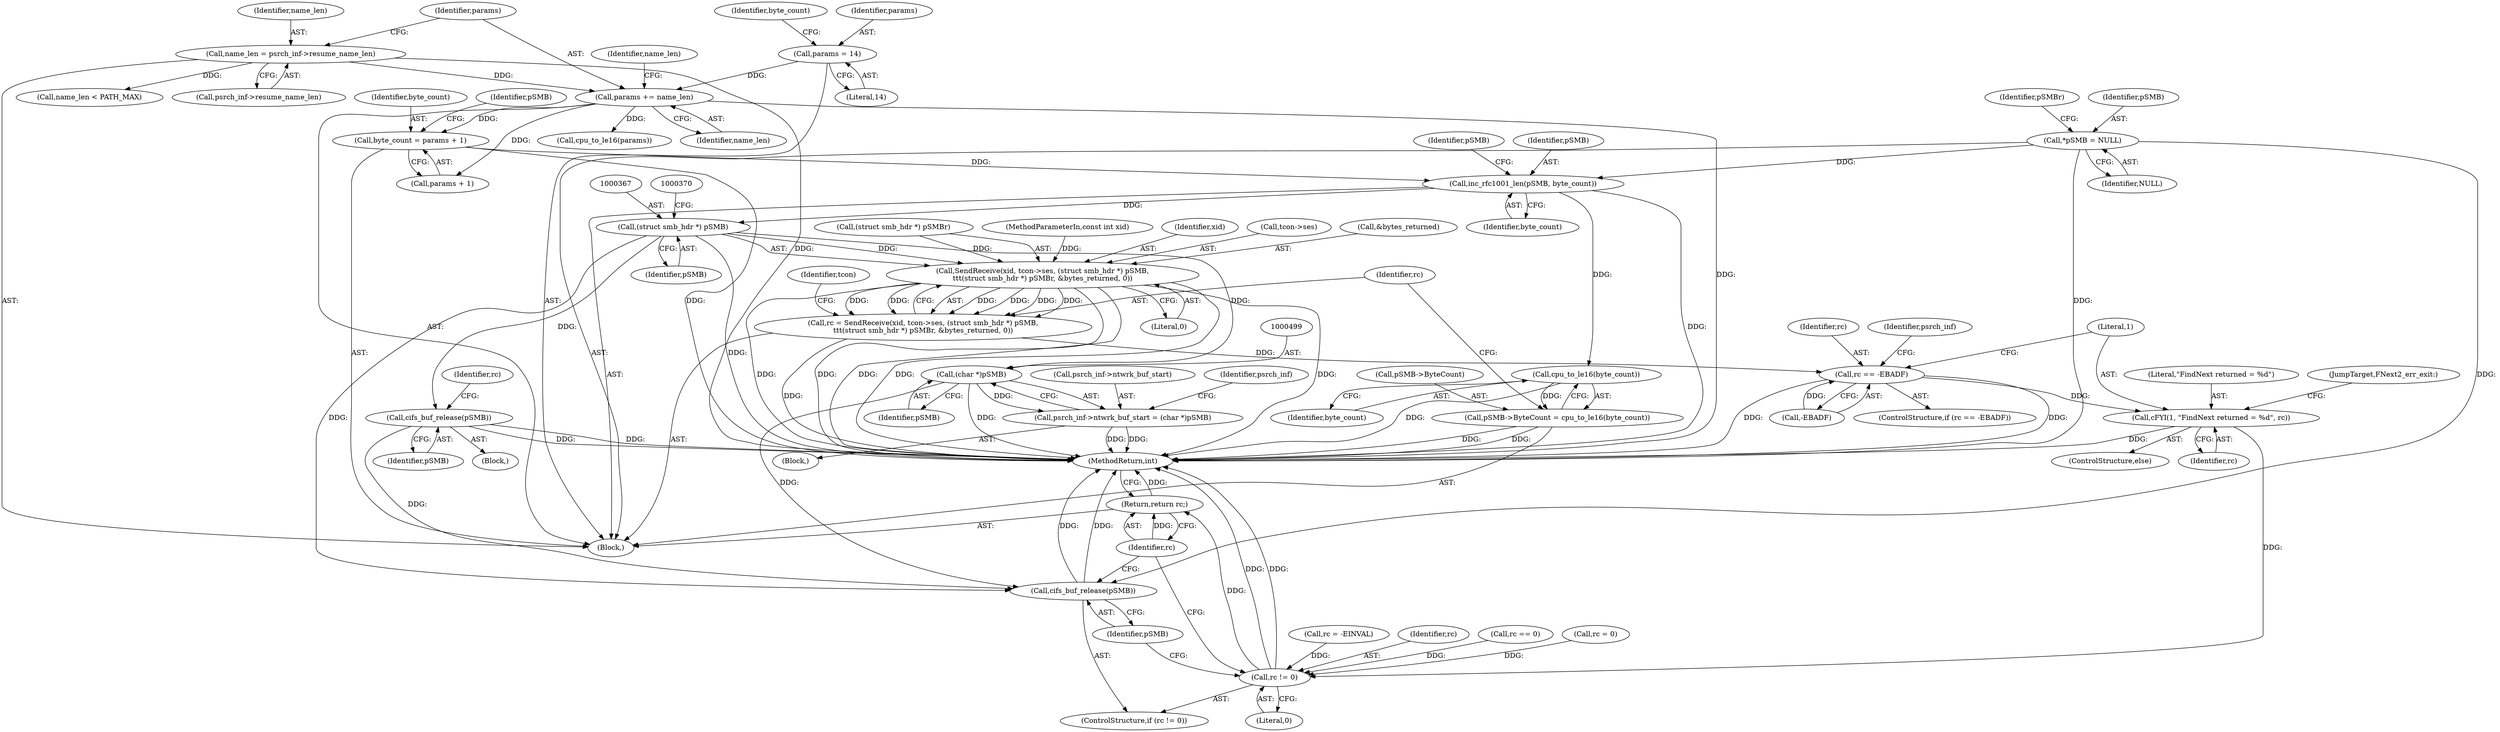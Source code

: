 digraph "0_linux_9438fabb73eb48055b58b89fc51e0bc4db22fabd@pointer" {
"1000350" [label="(Call,inc_rfc1001_len(pSMB, byte_count))"];
"1000119" [label="(Call,*pSMB = NULL)"];
"1000332" [label="(Call,byte_count = params + 1)"];
"1000290" [label="(Call,params += name_len)"];
"1000285" [label="(Call,name_len = psrch_inf->resume_name_len)"];
"1000164" [label="(Call,params = 14)"];
"1000357" [label="(Call,cpu_to_le16(byte_count))"];
"1000353" [label="(Call,pSMB->ByteCount = cpu_to_le16(byte_count))"];
"1000366" [label="(Call,(struct smb_hdr *) pSMB)"];
"1000361" [label="(Call,SendReceive(xid, tcon->ses, (struct smb_hdr *) pSMB,\n\t\t\t(struct smb_hdr *) pSMBr, &bytes_returned, 0))"];
"1000359" [label="(Call,rc = SendReceive(xid, tcon->ses, (struct smb_hdr *) pSMB,\n\t\t\t(struct smb_hdr *) pSMBr, &bytes_returned, 0))"];
"1000384" [label="(Call,rc == -EBADF)"];
"1000400" [label="(Call,cFYI(1, \"FindNext returned = %d\", rc))"];
"1000577" [label="(Call,rc != 0)"];
"1000582" [label="(Return,return rc;)"];
"1000394" [label="(Call,cifs_buf_release(pSMB))"];
"1000580" [label="(Call,cifs_buf_release(pSMB))"];
"1000498" [label="(Call,(char *)pSMB)"];
"1000494" [label="(Call,psrch_inf->ntwrk_buf_start = (char *)pSMB)"];
"1000285" [label="(Call,name_len = psrch_inf->resume_name_len)"];
"1000361" [label="(Call,SendReceive(xid, tcon->ses, (struct smb_hdr *) pSMB,\n\t\t\t(struct smb_hdr *) pSMBr, &bytes_returned, 0))"];
"1000494" [label="(Call,psrch_inf->ntwrk_buf_start = (char *)pSMB)"];
"1000385" [label="(Identifier,rc)"];
"1000580" [label="(Call,cifs_buf_release(pSMB))"];
"1000391" [label="(Identifier,psrch_inf)"];
"1000117" [label="(Block,)"];
"1000401" [label="(Literal,1)"];
"1000368" [label="(Identifier,pSMB)"];
"1000355" [label="(Identifier,pSMB)"];
"1000394" [label="(Call,cifs_buf_release(pSMB))"];
"1000395" [label="(Identifier,pSMB)"];
"1000359" [label="(Call,rc = SendReceive(xid, tcon->ses, (struct smb_hdr *) pSMB,\n\t\t\t(struct smb_hdr *) pSMBr, &bytes_returned, 0))"];
"1000583" [label="(Identifier,rc)"];
"1000291" [label="(Identifier,params)"];
"1000332" [label="(Call,byte_count = params + 1)"];
"1000327" [label="(Call,rc = -EINVAL)"];
"1000120" [label="(Identifier,pSMB)"];
"1000333" [label="(Identifier,byte_count)"];
"1000295" [label="(Identifier,name_len)"];
"1000286" [label="(Identifier,name_len)"];
"1000498" [label="(Call,(char *)pSMB)"];
"1000166" [label="(Literal,14)"];
"1000402" [label="(Literal,\"FindNext returned = %d\")"];
"1000579" [label="(Literal,0)"];
"1000369" [label="(Call,(struct smb_hdr *) pSMBr)"];
"1000354" [label="(Call,pSMB->ByteCount)"];
"1000119" [label="(Call,*pSMB = NULL)"];
"1000578" [label="(Identifier,rc)"];
"1000413" [label="(Call,rc == 0)"];
"1000124" [label="(Identifier,pSMBr)"];
"1000113" [label="(MethodParameterIn,const int xid)"];
"1000362" [label="(Identifier,xid)"];
"1000363" [label="(Call,tcon->ses)"];
"1000396" [label="(Call,rc = 0)"];
"1000500" [label="(Identifier,pSMB)"];
"1000582" [label="(Return,return rc;)"];
"1000495" [label="(Call,psrch_inf->ntwrk_buf_start)"];
"1000168" [label="(Identifier,byte_count)"];
"1000388" [label="(Block,)"];
"1000575" [label="(JumpTarget,FNext2_err_exit:)"];
"1000581" [label="(Identifier,pSMB)"];
"1000383" [label="(ControlStructure,if (rc == -EBADF))"];
"1000366" [label="(Call,(struct smb_hdr *) pSMB)"];
"1000577" [label="(Call,rc != 0)"];
"1000294" [label="(Call,name_len < PATH_MAX)"];
"1000287" [label="(Call,psrch_inf->resume_name_len)"];
"1000165" [label="(Identifier,params)"];
"1000339" [label="(Identifier,pSMB)"];
"1000352" [label="(Identifier,byte_count)"];
"1000350" [label="(Call,inc_rfc1001_len(pSMB, byte_count))"];
"1000400" [label="(Call,cFYI(1, \"FindNext returned = %d\", rc))"];
"1000353" [label="(Call,pSMB->ByteCount = cpu_to_le16(byte_count))"];
"1000334" [label="(Call,params + 1)"];
"1000358" [label="(Identifier,byte_count)"];
"1000360" [label="(Identifier,rc)"];
"1000372" [label="(Call,&bytes_returned)"];
"1000378" [label="(Identifier,tcon)"];
"1000403" [label="(Identifier,rc)"];
"1000576" [label="(ControlStructure,if (rc != 0))"];
"1000341" [label="(Call,cpu_to_le16(params))"];
"1000384" [label="(Call,rc == -EBADF)"];
"1000351" [label="(Identifier,pSMB)"];
"1000584" [label="(MethodReturn,int)"];
"1000357" [label="(Call,cpu_to_le16(byte_count))"];
"1000397" [label="(Identifier,rc)"];
"1000164" [label="(Call,params = 14)"];
"1000416" [label="(Block,)"];
"1000386" [label="(Call,-EBADF)"];
"1000503" [label="(Identifier,psrch_inf)"];
"1000399" [label="(ControlStructure,else)"];
"1000374" [label="(Literal,0)"];
"1000121" [label="(Identifier,NULL)"];
"1000292" [label="(Identifier,name_len)"];
"1000290" [label="(Call,params += name_len)"];
"1000350" -> "1000117"  [label="AST: "];
"1000350" -> "1000352"  [label="CFG: "];
"1000351" -> "1000350"  [label="AST: "];
"1000352" -> "1000350"  [label="AST: "];
"1000355" -> "1000350"  [label="CFG: "];
"1000350" -> "1000584"  [label="DDG: "];
"1000119" -> "1000350"  [label="DDG: "];
"1000332" -> "1000350"  [label="DDG: "];
"1000350" -> "1000357"  [label="DDG: "];
"1000350" -> "1000366"  [label="DDG: "];
"1000119" -> "1000117"  [label="AST: "];
"1000119" -> "1000121"  [label="CFG: "];
"1000120" -> "1000119"  [label="AST: "];
"1000121" -> "1000119"  [label="AST: "];
"1000124" -> "1000119"  [label="CFG: "];
"1000119" -> "1000584"  [label="DDG: "];
"1000119" -> "1000580"  [label="DDG: "];
"1000332" -> "1000117"  [label="AST: "];
"1000332" -> "1000334"  [label="CFG: "];
"1000333" -> "1000332"  [label="AST: "];
"1000334" -> "1000332"  [label="AST: "];
"1000339" -> "1000332"  [label="CFG: "];
"1000332" -> "1000584"  [label="DDG: "];
"1000290" -> "1000332"  [label="DDG: "];
"1000290" -> "1000117"  [label="AST: "];
"1000290" -> "1000292"  [label="CFG: "];
"1000291" -> "1000290"  [label="AST: "];
"1000292" -> "1000290"  [label="AST: "];
"1000295" -> "1000290"  [label="CFG: "];
"1000290" -> "1000584"  [label="DDG: "];
"1000285" -> "1000290"  [label="DDG: "];
"1000164" -> "1000290"  [label="DDG: "];
"1000290" -> "1000334"  [label="DDG: "];
"1000290" -> "1000341"  [label="DDG: "];
"1000285" -> "1000117"  [label="AST: "];
"1000285" -> "1000287"  [label="CFG: "];
"1000286" -> "1000285"  [label="AST: "];
"1000287" -> "1000285"  [label="AST: "];
"1000291" -> "1000285"  [label="CFG: "];
"1000285" -> "1000584"  [label="DDG: "];
"1000285" -> "1000294"  [label="DDG: "];
"1000164" -> "1000117"  [label="AST: "];
"1000164" -> "1000166"  [label="CFG: "];
"1000165" -> "1000164"  [label="AST: "];
"1000166" -> "1000164"  [label="AST: "];
"1000168" -> "1000164"  [label="CFG: "];
"1000357" -> "1000353"  [label="AST: "];
"1000357" -> "1000358"  [label="CFG: "];
"1000358" -> "1000357"  [label="AST: "];
"1000353" -> "1000357"  [label="CFG: "];
"1000357" -> "1000584"  [label="DDG: "];
"1000357" -> "1000353"  [label="DDG: "];
"1000353" -> "1000117"  [label="AST: "];
"1000354" -> "1000353"  [label="AST: "];
"1000360" -> "1000353"  [label="CFG: "];
"1000353" -> "1000584"  [label="DDG: "];
"1000353" -> "1000584"  [label="DDG: "];
"1000366" -> "1000361"  [label="AST: "];
"1000366" -> "1000368"  [label="CFG: "];
"1000367" -> "1000366"  [label="AST: "];
"1000368" -> "1000366"  [label="AST: "];
"1000370" -> "1000366"  [label="CFG: "];
"1000366" -> "1000584"  [label="DDG: "];
"1000366" -> "1000361"  [label="DDG: "];
"1000366" -> "1000394"  [label="DDG: "];
"1000366" -> "1000498"  [label="DDG: "];
"1000366" -> "1000580"  [label="DDG: "];
"1000361" -> "1000359"  [label="AST: "];
"1000361" -> "1000374"  [label="CFG: "];
"1000362" -> "1000361"  [label="AST: "];
"1000363" -> "1000361"  [label="AST: "];
"1000369" -> "1000361"  [label="AST: "];
"1000372" -> "1000361"  [label="AST: "];
"1000374" -> "1000361"  [label="AST: "];
"1000359" -> "1000361"  [label="CFG: "];
"1000361" -> "1000584"  [label="DDG: "];
"1000361" -> "1000584"  [label="DDG: "];
"1000361" -> "1000584"  [label="DDG: "];
"1000361" -> "1000584"  [label="DDG: "];
"1000361" -> "1000584"  [label="DDG: "];
"1000361" -> "1000359"  [label="DDG: "];
"1000361" -> "1000359"  [label="DDG: "];
"1000361" -> "1000359"  [label="DDG: "];
"1000361" -> "1000359"  [label="DDG: "];
"1000361" -> "1000359"  [label="DDG: "];
"1000361" -> "1000359"  [label="DDG: "];
"1000113" -> "1000361"  [label="DDG: "];
"1000369" -> "1000361"  [label="DDG: "];
"1000359" -> "1000117"  [label="AST: "];
"1000360" -> "1000359"  [label="AST: "];
"1000378" -> "1000359"  [label="CFG: "];
"1000359" -> "1000584"  [label="DDG: "];
"1000359" -> "1000384"  [label="DDG: "];
"1000384" -> "1000383"  [label="AST: "];
"1000384" -> "1000386"  [label="CFG: "];
"1000385" -> "1000384"  [label="AST: "];
"1000386" -> "1000384"  [label="AST: "];
"1000391" -> "1000384"  [label="CFG: "];
"1000401" -> "1000384"  [label="CFG: "];
"1000384" -> "1000584"  [label="DDG: "];
"1000384" -> "1000584"  [label="DDG: "];
"1000386" -> "1000384"  [label="DDG: "];
"1000384" -> "1000400"  [label="DDG: "];
"1000400" -> "1000399"  [label="AST: "];
"1000400" -> "1000403"  [label="CFG: "];
"1000401" -> "1000400"  [label="AST: "];
"1000402" -> "1000400"  [label="AST: "];
"1000403" -> "1000400"  [label="AST: "];
"1000575" -> "1000400"  [label="CFG: "];
"1000400" -> "1000584"  [label="DDG: "];
"1000400" -> "1000577"  [label="DDG: "];
"1000577" -> "1000576"  [label="AST: "];
"1000577" -> "1000579"  [label="CFG: "];
"1000578" -> "1000577"  [label="AST: "];
"1000579" -> "1000577"  [label="AST: "];
"1000581" -> "1000577"  [label="CFG: "];
"1000583" -> "1000577"  [label="CFG: "];
"1000577" -> "1000584"  [label="DDG: "];
"1000577" -> "1000584"  [label="DDG: "];
"1000396" -> "1000577"  [label="DDG: "];
"1000413" -> "1000577"  [label="DDG: "];
"1000327" -> "1000577"  [label="DDG: "];
"1000577" -> "1000582"  [label="DDG: "];
"1000582" -> "1000117"  [label="AST: "];
"1000582" -> "1000583"  [label="CFG: "];
"1000583" -> "1000582"  [label="AST: "];
"1000584" -> "1000582"  [label="CFG: "];
"1000582" -> "1000584"  [label="DDG: "];
"1000583" -> "1000582"  [label="DDG: "];
"1000394" -> "1000388"  [label="AST: "];
"1000394" -> "1000395"  [label="CFG: "];
"1000395" -> "1000394"  [label="AST: "];
"1000397" -> "1000394"  [label="CFG: "];
"1000394" -> "1000584"  [label="DDG: "];
"1000394" -> "1000584"  [label="DDG: "];
"1000394" -> "1000580"  [label="DDG: "];
"1000580" -> "1000576"  [label="AST: "];
"1000580" -> "1000581"  [label="CFG: "];
"1000581" -> "1000580"  [label="AST: "];
"1000583" -> "1000580"  [label="CFG: "];
"1000580" -> "1000584"  [label="DDG: "];
"1000580" -> "1000584"  [label="DDG: "];
"1000498" -> "1000580"  [label="DDG: "];
"1000498" -> "1000494"  [label="AST: "];
"1000498" -> "1000500"  [label="CFG: "];
"1000499" -> "1000498"  [label="AST: "];
"1000500" -> "1000498"  [label="AST: "];
"1000494" -> "1000498"  [label="CFG: "];
"1000498" -> "1000584"  [label="DDG: "];
"1000498" -> "1000494"  [label="DDG: "];
"1000494" -> "1000416"  [label="AST: "];
"1000495" -> "1000494"  [label="AST: "];
"1000503" -> "1000494"  [label="CFG: "];
"1000494" -> "1000584"  [label="DDG: "];
"1000494" -> "1000584"  [label="DDG: "];
}
